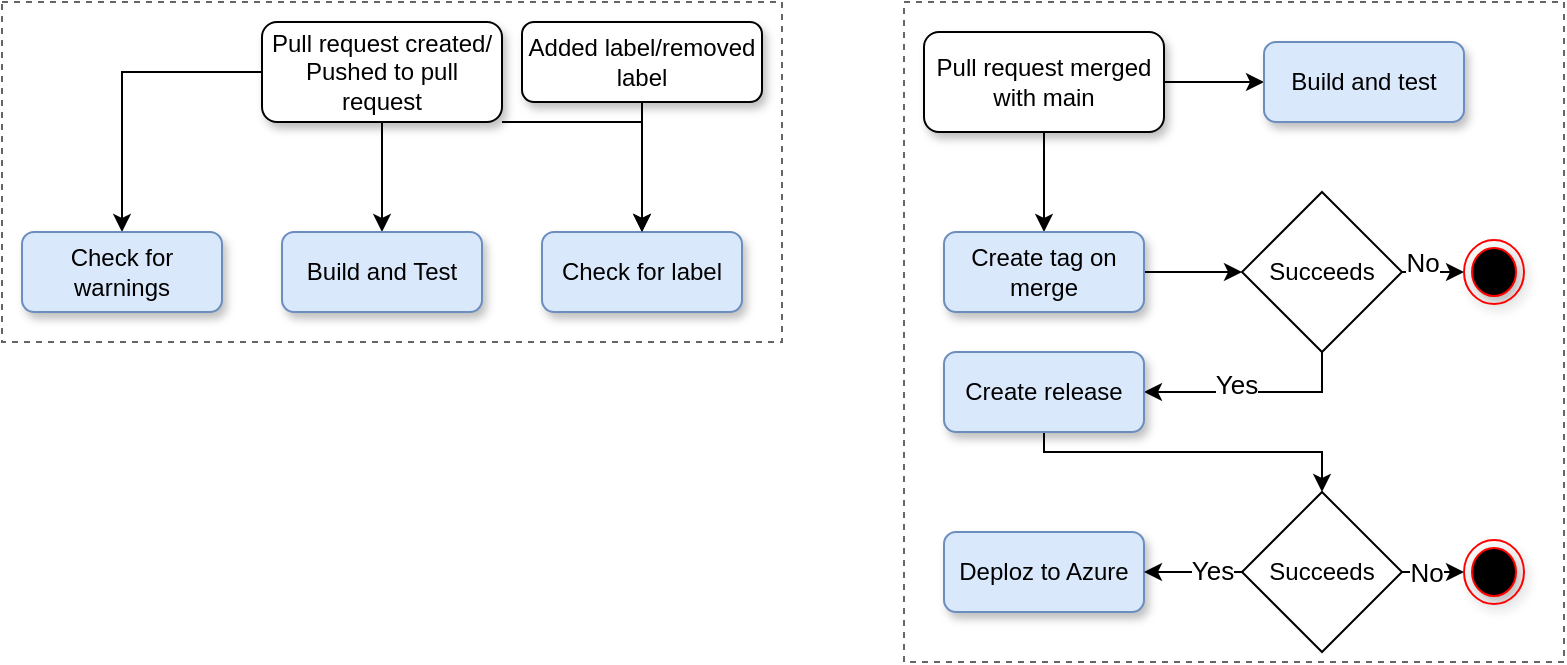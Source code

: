 <mxfile version="25.0.2">
  <diagram name="Page-1" id="EdjUWbUTRgpF777AnUio">
    <mxGraphModel dx="827" dy="552" grid="0" gridSize="10" guides="1" tooltips="1" connect="1" arrows="1" fold="1" page="1" pageScale="1" pageWidth="850" pageHeight="1100" math="0" shadow="0">
      <root>
        <mxCell id="0" />
        <mxCell id="1" parent="0" />
        <mxCell id="33gt0j8Oc-9dUgp9ZtoJ-50" value="" style="rounded=0;whiteSpace=wrap;html=1;fillColor=none;dashed=1;strokeWidth=1;fontColor=#333333;strokeColor=#666666;shadow=0;" parent="1" vertex="1">
          <mxGeometry x="490" y="50" width="330" height="330" as="geometry" />
        </mxCell>
        <mxCell id="33gt0j8Oc-9dUgp9ZtoJ-41" value="" style="rounded=0;whiteSpace=wrap;html=1;fillColor=none;dashed=1;strokeWidth=1;fontColor=#333333;strokeColor=#666666;shadow=0;" parent="1" vertex="1">
          <mxGeometry x="39" y="50" width="390" height="170" as="geometry" />
        </mxCell>
        <mxCell id="33gt0j8Oc-9dUgp9ZtoJ-9" value="" style="edgeStyle=orthogonalEdgeStyle;rounded=0;orthogonalLoop=1;jettySize=auto;html=1;" parent="1" source="33gt0j8Oc-9dUgp9ZtoJ-2" target="33gt0j8Oc-9dUgp9ZtoJ-4" edge="1">
          <mxGeometry relative="1" as="geometry" />
        </mxCell>
        <mxCell id="33gt0j8Oc-9dUgp9ZtoJ-10" style="edgeStyle=orthogonalEdgeStyle;rounded=0;orthogonalLoop=1;jettySize=auto;html=1;entryX=0.5;entryY=0;entryDx=0;entryDy=0;" parent="1" source="33gt0j8Oc-9dUgp9ZtoJ-2" target="33gt0j8Oc-9dUgp9ZtoJ-3" edge="1">
          <mxGeometry relative="1" as="geometry" />
        </mxCell>
        <mxCell id="33gt0j8Oc-9dUgp9ZtoJ-11" style="edgeStyle=orthogonalEdgeStyle;rounded=0;orthogonalLoop=1;jettySize=auto;html=1;" parent="1" source="33gt0j8Oc-9dUgp9ZtoJ-2" target="33gt0j8Oc-9dUgp9ZtoJ-5" edge="1">
          <mxGeometry relative="1" as="geometry">
            <Array as="points">
              <mxPoint x="359" y="110" />
            </Array>
          </mxGeometry>
        </mxCell>
        <mxCell id="33gt0j8Oc-9dUgp9ZtoJ-2" value="Pull request created/&lt;div&gt;Pushed to pull request&lt;/div&gt;" style="rounded=1;whiteSpace=wrap;html=1;shadow=1;" parent="1" vertex="1">
          <mxGeometry x="169" y="60" width="120" height="50" as="geometry" />
        </mxCell>
        <mxCell id="33gt0j8Oc-9dUgp9ZtoJ-3" value="Check for warnings" style="rounded=1;whiteSpace=wrap;html=1;fillColor=#dae8fc;strokeColor=#6c8ebf;shadow=1;" parent="1" vertex="1">
          <mxGeometry x="49" y="165" width="100" height="40" as="geometry" />
        </mxCell>
        <mxCell id="33gt0j8Oc-9dUgp9ZtoJ-4" value="Build and Test" style="rounded=1;whiteSpace=wrap;html=1;fillColor=#dae8fc;strokeColor=#6c8ebf;shadow=1;" parent="1" vertex="1">
          <mxGeometry x="179" y="165" width="100" height="40" as="geometry" />
        </mxCell>
        <mxCell id="33gt0j8Oc-9dUgp9ZtoJ-5" value="Check for label" style="rounded=1;whiteSpace=wrap;html=1;fillColor=#dae8fc;strokeColor=#6c8ebf;shadow=1;" parent="1" vertex="1">
          <mxGeometry x="309" y="165" width="100" height="40" as="geometry" />
        </mxCell>
        <mxCell id="33gt0j8Oc-9dUgp9ZtoJ-14" style="edgeStyle=orthogonalEdgeStyle;rounded=0;orthogonalLoop=1;jettySize=auto;html=1;entryX=0.5;entryY=0;entryDx=0;entryDy=0;exitX=0.5;exitY=1;exitDx=0;exitDy=0;" parent="1" source="33gt0j8Oc-9dUgp9ZtoJ-12" target="33gt0j8Oc-9dUgp9ZtoJ-5" edge="1">
          <mxGeometry relative="1" as="geometry" />
        </mxCell>
        <mxCell id="33gt0j8Oc-9dUgp9ZtoJ-12" value="Added label/removed label" style="rounded=1;whiteSpace=wrap;html=1;shadow=1;" parent="1" vertex="1">
          <mxGeometry x="299" y="60" width="120" height="40" as="geometry" />
        </mxCell>
        <mxCell id="33gt0j8Oc-9dUgp9ZtoJ-18" value="" style="edgeStyle=orthogonalEdgeStyle;rounded=0;orthogonalLoop=1;jettySize=auto;html=1;" parent="1" source="33gt0j8Oc-9dUgp9ZtoJ-16" target="33gt0j8Oc-9dUgp9ZtoJ-17" edge="1">
          <mxGeometry relative="1" as="geometry" />
        </mxCell>
        <mxCell id="33gt0j8Oc-9dUgp9ZtoJ-21" style="edgeStyle=orthogonalEdgeStyle;rounded=0;orthogonalLoop=1;jettySize=auto;html=1;" parent="1" source="33gt0j8Oc-9dUgp9ZtoJ-16" target="33gt0j8Oc-9dUgp9ZtoJ-19" edge="1">
          <mxGeometry relative="1" as="geometry" />
        </mxCell>
        <mxCell id="33gt0j8Oc-9dUgp9ZtoJ-16" value="Pull request merged with main" style="rounded=1;whiteSpace=wrap;html=1;shadow=1;" parent="1" vertex="1">
          <mxGeometry x="500" y="65" width="120" height="50" as="geometry" />
        </mxCell>
        <mxCell id="33gt0j8Oc-9dUgp9ZtoJ-23" value="" style="edgeStyle=orthogonalEdgeStyle;rounded=0;orthogonalLoop=1;jettySize=auto;html=1;" parent="1" source="33gt0j8Oc-9dUgp9ZtoJ-17" target="33gt0j8Oc-9dUgp9ZtoJ-22" edge="1">
          <mxGeometry relative="1" as="geometry" />
        </mxCell>
        <mxCell id="33gt0j8Oc-9dUgp9ZtoJ-17" value="Create tag on merge" style="rounded=1;whiteSpace=wrap;html=1;fillColor=#dae8fc;strokeColor=#6c8ebf;shadow=1;" parent="1" vertex="1">
          <mxGeometry x="510" y="165" width="100" height="40" as="geometry" />
        </mxCell>
        <mxCell id="33gt0j8Oc-9dUgp9ZtoJ-19" value="Build and test" style="rounded=1;whiteSpace=wrap;html=1;fillColor=#dae8fc;strokeColor=#6c8ebf;shadow=1;" parent="1" vertex="1">
          <mxGeometry x="670" y="70" width="100" height="40" as="geometry" />
        </mxCell>
        <mxCell id="33gt0j8Oc-9dUgp9ZtoJ-28" value="" style="edgeStyle=orthogonalEdgeStyle;rounded=0;orthogonalLoop=1;jettySize=auto;html=1;exitX=0.5;exitY=1;exitDx=0;exitDy=0;entryX=1;entryY=0.5;entryDx=0;entryDy=0;" parent="1" source="33gt0j8Oc-9dUgp9ZtoJ-22" target="33gt0j8Oc-9dUgp9ZtoJ-24" edge="1">
          <mxGeometry relative="1" as="geometry" />
        </mxCell>
        <mxCell id="33gt0j8Oc-9dUgp9ZtoJ-38" value="&lt;font style=&quot;font-size: 13px;&quot;&gt;Yes&lt;/font&gt;" style="edgeLabel;html=1;align=center;verticalAlign=middle;resizable=0;points=[];" parent="33gt0j8Oc-9dUgp9ZtoJ-28" vertex="1" connectable="0">
          <mxGeometry x="0.152" y="-4" relative="1" as="geometry">
            <mxPoint as="offset" />
          </mxGeometry>
        </mxCell>
        <mxCell id="33gt0j8Oc-9dUgp9ZtoJ-45" value="" style="edgeStyle=orthogonalEdgeStyle;rounded=0;orthogonalLoop=1;jettySize=auto;html=1;" parent="1" source="33gt0j8Oc-9dUgp9ZtoJ-22" target="33gt0j8Oc-9dUgp9ZtoJ-44" edge="1">
          <mxGeometry relative="1" as="geometry" />
        </mxCell>
        <mxCell id="33gt0j8Oc-9dUgp9ZtoJ-48" value="&lt;font style=&quot;font-size: 13px;&quot;&gt;No&lt;/font&gt;" style="edgeLabel;html=1;align=center;verticalAlign=middle;resizable=0;points=[];" parent="33gt0j8Oc-9dUgp9ZtoJ-45" vertex="1" connectable="0">
          <mxGeometry x="-0.603" y="2" relative="1" as="geometry">
            <mxPoint y="-3" as="offset" />
          </mxGeometry>
        </mxCell>
        <mxCell id="33gt0j8Oc-9dUgp9ZtoJ-22" value="Succeeds" style="rhombus;whiteSpace=wrap;html=1;" parent="1" vertex="1">
          <mxGeometry x="659" y="145" width="80" height="80" as="geometry" />
        </mxCell>
        <mxCell id="33gt0j8Oc-9dUgp9ZtoJ-37" style="edgeStyle=orthogonalEdgeStyle;rounded=0;orthogonalLoop=1;jettySize=auto;html=1;" parent="1" source="33gt0j8Oc-9dUgp9ZtoJ-24" target="33gt0j8Oc-9dUgp9ZtoJ-31" edge="1">
          <mxGeometry relative="1" as="geometry">
            <Array as="points">
              <mxPoint x="560" y="275" />
            </Array>
          </mxGeometry>
        </mxCell>
        <mxCell id="33gt0j8Oc-9dUgp9ZtoJ-24" value="Create release" style="rounded=1;whiteSpace=wrap;html=1;fillColor=#dae8fc;strokeColor=#6c8ebf;shadow=1;" parent="1" vertex="1">
          <mxGeometry x="510" y="225" width="100" height="40" as="geometry" />
        </mxCell>
        <mxCell id="33gt0j8Oc-9dUgp9ZtoJ-26" value="Deploz to Azure" style="rounded=1;whiteSpace=wrap;html=1;fillColor=#dae8fc;strokeColor=#6c8ebf;shadow=1;" parent="1" vertex="1">
          <mxGeometry x="510" y="315" width="100" height="40" as="geometry" />
        </mxCell>
        <mxCell id="33gt0j8Oc-9dUgp9ZtoJ-33" value="" style="edgeStyle=orthogonalEdgeStyle;rounded=0;orthogonalLoop=1;jettySize=auto;html=1;exitX=0;exitY=0.5;exitDx=0;exitDy=0;entryX=1;entryY=0.5;entryDx=0;entryDy=0;" parent="1" source="33gt0j8Oc-9dUgp9ZtoJ-31" target="33gt0j8Oc-9dUgp9ZtoJ-26" edge="1">
          <mxGeometry relative="1" as="geometry" />
        </mxCell>
        <mxCell id="33gt0j8Oc-9dUgp9ZtoJ-39" value="&lt;font style=&quot;font-size: 13px;&quot;&gt;Yes&lt;/font&gt;" style="edgeLabel;html=1;align=center;verticalAlign=middle;resizable=0;points=[];" parent="33gt0j8Oc-9dUgp9ZtoJ-33" vertex="1" connectable="0">
          <mxGeometry x="-0.362" y="-1" relative="1" as="geometry">
            <mxPoint as="offset" />
          </mxGeometry>
        </mxCell>
        <mxCell id="33gt0j8Oc-9dUgp9ZtoJ-47" value="" style="edgeStyle=orthogonalEdgeStyle;rounded=0;orthogonalLoop=1;jettySize=auto;html=1;" parent="1" source="33gt0j8Oc-9dUgp9ZtoJ-31" target="33gt0j8Oc-9dUgp9ZtoJ-46" edge="1">
          <mxGeometry relative="1" as="geometry" />
        </mxCell>
        <mxCell id="33gt0j8Oc-9dUgp9ZtoJ-49" value="&lt;font style=&quot;font-size: 13px;&quot;&gt;No&lt;/font&gt;" style="edgeLabel;html=1;align=center;verticalAlign=middle;resizable=0;points=[];" parent="33gt0j8Oc-9dUgp9ZtoJ-47" vertex="1" connectable="0">
          <mxGeometry x="-0.623" relative="1" as="geometry">
            <mxPoint x="3" as="offset" />
          </mxGeometry>
        </mxCell>
        <mxCell id="33gt0j8Oc-9dUgp9ZtoJ-31" value="Succeeds" style="rhombus;whiteSpace=wrap;html=1;" parent="1" vertex="1">
          <mxGeometry x="659" y="295" width="80" height="80" as="geometry" />
        </mxCell>
        <mxCell id="33gt0j8Oc-9dUgp9ZtoJ-44" value="" style="ellipse;html=1;shape=endState;fillColor=#000000;strokeColor=#ff0000;shadow=1;" parent="1" vertex="1">
          <mxGeometry x="770" y="169" width="30" height="32" as="geometry" />
        </mxCell>
        <mxCell id="33gt0j8Oc-9dUgp9ZtoJ-46" value="" style="ellipse;html=1;shape=endState;fillColor=#000000;strokeColor=#ff0000;shadow=1;" parent="1" vertex="1">
          <mxGeometry x="770" y="319" width="30" height="32" as="geometry" />
        </mxCell>
      </root>
    </mxGraphModel>
  </diagram>
</mxfile>
